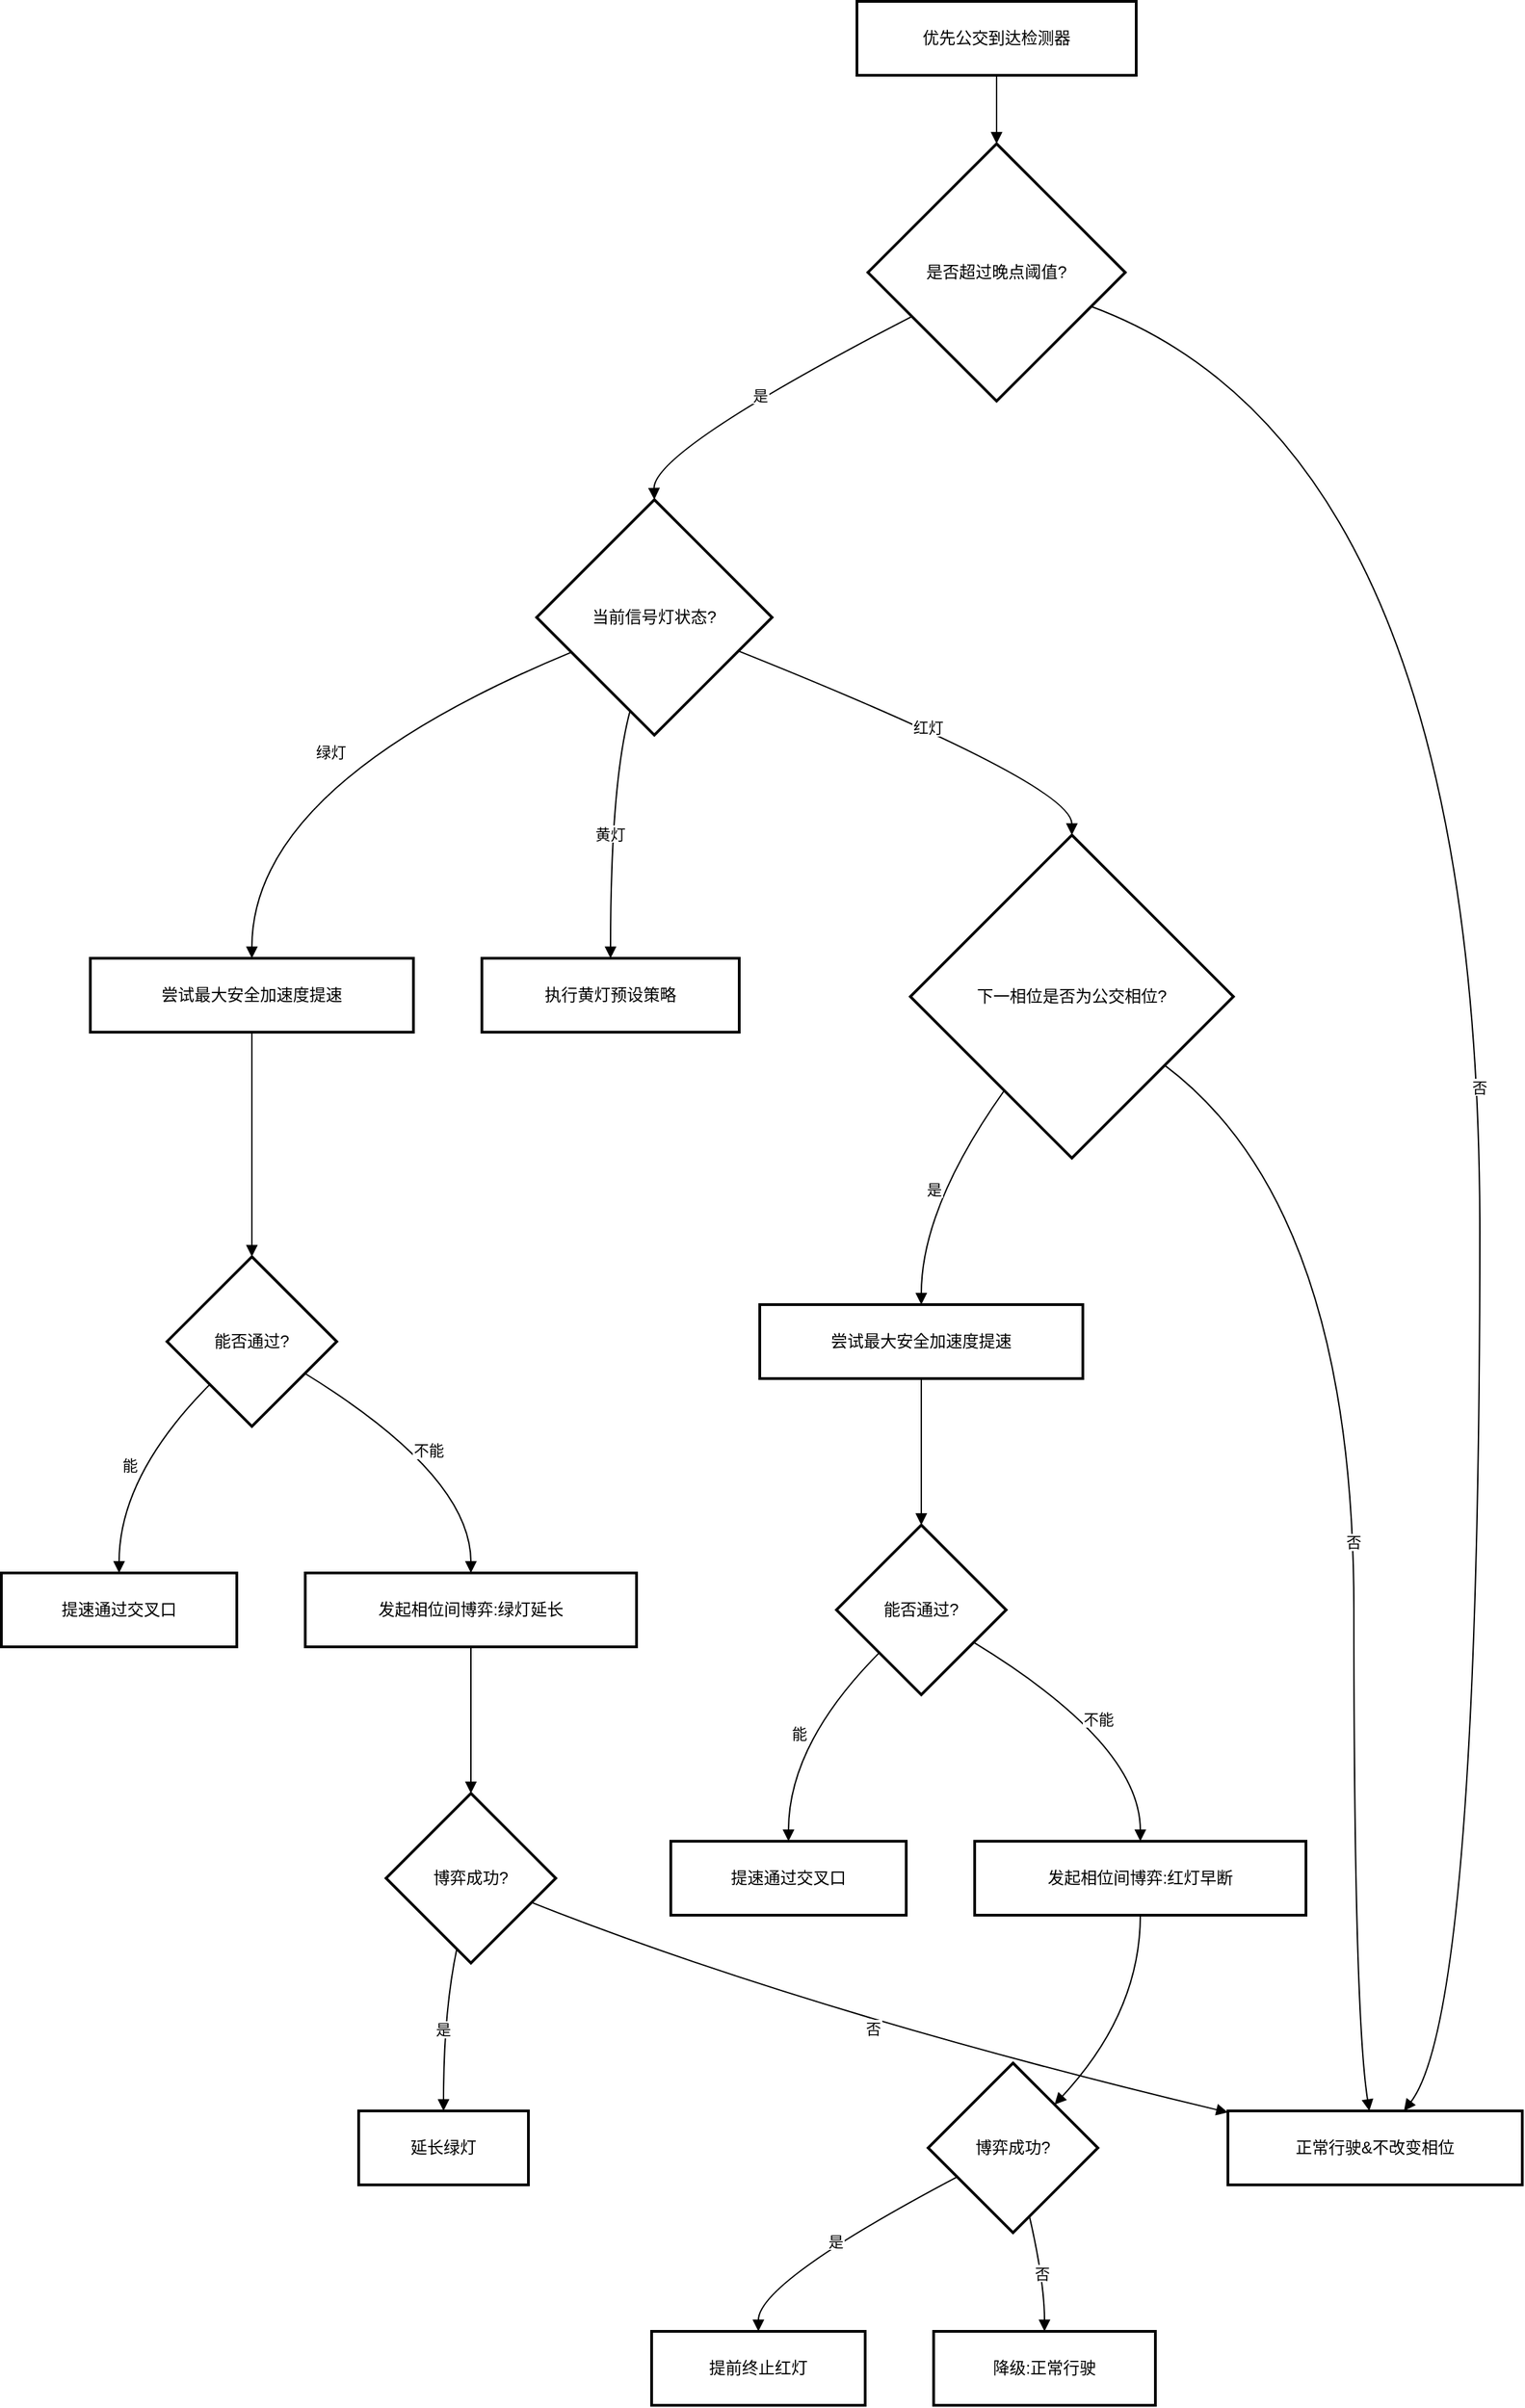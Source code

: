 <mxfile version="26.2.6">
  <diagram name="第 1 页" id="Twko31kf2ACcs80y2fOW">
    <mxGraphModel dx="1048" dy="558" grid="1" gridSize="10" guides="1" tooltips="1" connect="1" arrows="1" fold="1" page="1" pageScale="1" pageWidth="827" pageHeight="1169" math="0" shadow="0">
      <root>
        <mxCell id="0" />
        <mxCell id="1" parent="0" />
        <mxCell id="a4_QYaP864eGCSLOTI8R-44" value="优先公交到达检测器" style="whiteSpace=wrap;strokeWidth=2;" vertex="1" parent="1">
          <mxGeometry x="685" y="280" width="204" height="54" as="geometry" />
        </mxCell>
        <mxCell id="a4_QYaP864eGCSLOTI8R-45" value="是否超过晚点阈值?" style="rhombus;strokeWidth=2;whiteSpace=wrap;" vertex="1" parent="1">
          <mxGeometry x="693" y="384" width="188" height="188" as="geometry" />
        </mxCell>
        <mxCell id="a4_QYaP864eGCSLOTI8R-46" value="当前信号灯状态?" style="rhombus;strokeWidth=2;whiteSpace=wrap;" vertex="1" parent="1">
          <mxGeometry x="451" y="644" width="172" height="172" as="geometry" />
        </mxCell>
        <mxCell id="a4_QYaP864eGCSLOTI8R-47" value="正常行驶&amp;不改变相位" style="whiteSpace=wrap;strokeWidth=2;" vertex="1" parent="1">
          <mxGeometry x="956" y="1821" width="215" height="54" as="geometry" />
        </mxCell>
        <mxCell id="a4_QYaP864eGCSLOTI8R-48" value="尝试最大安全加速度提速" style="whiteSpace=wrap;strokeWidth=2;" vertex="1" parent="1">
          <mxGeometry x="125" y="979" width="236" height="54" as="geometry" />
        </mxCell>
        <mxCell id="a4_QYaP864eGCSLOTI8R-49" value="能否通过?" style="rhombus;strokeWidth=2;whiteSpace=wrap;" vertex="1" parent="1">
          <mxGeometry x="181" y="1197" width="124" height="124" as="geometry" />
        </mxCell>
        <mxCell id="a4_QYaP864eGCSLOTI8R-50" value="提速通过交叉口" style="whiteSpace=wrap;strokeWidth=2;" vertex="1" parent="1">
          <mxGeometry x="60" y="1428" width="172" height="54" as="geometry" />
        </mxCell>
        <mxCell id="a4_QYaP864eGCSLOTI8R-51" value="发起相位间博弈:绿灯延长" style="whiteSpace=wrap;strokeWidth=2;" vertex="1" parent="1">
          <mxGeometry x="282" y="1428" width="242" height="54" as="geometry" />
        </mxCell>
        <mxCell id="a4_QYaP864eGCSLOTI8R-52" value="博弈成功?" style="rhombus;strokeWidth=2;whiteSpace=wrap;" vertex="1" parent="1">
          <mxGeometry x="341" y="1589" width="124" height="124" as="geometry" />
        </mxCell>
        <mxCell id="a4_QYaP864eGCSLOTI8R-53" value="延长绿灯" style="whiteSpace=wrap;strokeWidth=2;" vertex="1" parent="1">
          <mxGeometry x="321" y="1821" width="124" height="54" as="geometry" />
        </mxCell>
        <mxCell id="a4_QYaP864eGCSLOTI8R-54" value="执行黄灯预设策略" style="whiteSpace=wrap;strokeWidth=2;" vertex="1" parent="1">
          <mxGeometry x="411" y="979" width="188" height="54" as="geometry" />
        </mxCell>
        <mxCell id="a4_QYaP864eGCSLOTI8R-55" value="下一相位是否为公交相位?" style="rhombus;strokeWidth=2;whiteSpace=wrap;" vertex="1" parent="1">
          <mxGeometry x="724" y="889" width="236" height="236" as="geometry" />
        </mxCell>
        <mxCell id="a4_QYaP864eGCSLOTI8R-56" value="尝试最大安全加速度提速" style="whiteSpace=wrap;strokeWidth=2;" vertex="1" parent="1">
          <mxGeometry x="614" y="1232" width="236" height="54" as="geometry" />
        </mxCell>
        <mxCell id="a4_QYaP864eGCSLOTI8R-57" value="能否通过?" style="rhombus;strokeWidth=2;whiteSpace=wrap;" vertex="1" parent="1">
          <mxGeometry x="670" y="1393" width="124" height="124" as="geometry" />
        </mxCell>
        <mxCell id="a4_QYaP864eGCSLOTI8R-58" value="提速通过交叉口" style="whiteSpace=wrap;strokeWidth=2;" vertex="1" parent="1">
          <mxGeometry x="549" y="1624" width="172" height="54" as="geometry" />
        </mxCell>
        <mxCell id="a4_QYaP864eGCSLOTI8R-59" value="发起相位间博弈:红灯早断" style="whiteSpace=wrap;strokeWidth=2;" vertex="1" parent="1">
          <mxGeometry x="771" y="1624" width="242" height="54" as="geometry" />
        </mxCell>
        <mxCell id="a4_QYaP864eGCSLOTI8R-60" value="博弈成功?" style="rhombus;strokeWidth=2;whiteSpace=wrap;" vertex="1" parent="1">
          <mxGeometry x="737" y="1786" width="124" height="124" as="geometry" />
        </mxCell>
        <mxCell id="a4_QYaP864eGCSLOTI8R-61" value="提前终止红灯" style="whiteSpace=wrap;strokeWidth=2;" vertex="1" parent="1">
          <mxGeometry x="535" y="1982" width="156" height="54" as="geometry" />
        </mxCell>
        <mxCell id="a4_QYaP864eGCSLOTI8R-62" value="降级:正常行驶" style="whiteSpace=wrap;strokeWidth=2;" vertex="1" parent="1">
          <mxGeometry x="741" y="1982" width="162" height="54" as="geometry" />
        </mxCell>
        <mxCell id="a4_QYaP864eGCSLOTI8R-63" value="" style="curved=1;startArrow=none;endArrow=block;exitX=0.5;exitY=1;entryX=0.5;entryY=0;rounded=0;" edge="1" parent="1" source="a4_QYaP864eGCSLOTI8R-44" target="a4_QYaP864eGCSLOTI8R-45">
          <mxGeometry relative="1" as="geometry">
            <Array as="points" />
          </mxGeometry>
        </mxCell>
        <mxCell id="a4_QYaP864eGCSLOTI8R-64" value="是" style="curved=1;startArrow=none;endArrow=block;exitX=0;exitY=0.76;entryX=0.5;entryY=0;rounded=0;" edge="1" parent="1" source="a4_QYaP864eGCSLOTI8R-45" target="a4_QYaP864eGCSLOTI8R-46">
          <mxGeometry relative="1" as="geometry">
            <Array as="points">
              <mxPoint x="536" y="608" />
            </Array>
          </mxGeometry>
        </mxCell>
        <mxCell id="a4_QYaP864eGCSLOTI8R-65" value="否" style="curved=1;startArrow=none;endArrow=block;exitX=1;exitY=0.68;entryX=0.6;entryY=-0.01;rounded=0;" edge="1" parent="1" source="a4_QYaP864eGCSLOTI8R-45" target="a4_QYaP864eGCSLOTI8R-47">
          <mxGeometry relative="1" as="geometry">
            <Array as="points">
              <mxPoint x="1140" y="608" />
              <mxPoint x="1140" y="1749" />
            </Array>
          </mxGeometry>
        </mxCell>
        <mxCell id="a4_QYaP864eGCSLOTI8R-66" value="绿灯" style="curved=1;startArrow=none;endArrow=block;exitX=0;exitY=0.71;entryX=0.5;entryY=0.01;rounded=0;" edge="1" parent="1" source="a4_QYaP864eGCSLOTI8R-46" target="a4_QYaP864eGCSLOTI8R-48">
          <mxGeometry relative="1" as="geometry">
            <Array as="points">
              <mxPoint x="243" y="852" />
            </Array>
          </mxGeometry>
        </mxCell>
        <mxCell id="a4_QYaP864eGCSLOTI8R-67" value="" style="curved=1;startArrow=none;endArrow=block;exitX=0.5;exitY=1.01;entryX=0.5;entryY=0;rounded=0;" edge="1" parent="1" source="a4_QYaP864eGCSLOTI8R-48" target="a4_QYaP864eGCSLOTI8R-49">
          <mxGeometry relative="1" as="geometry">
            <Array as="points" />
          </mxGeometry>
        </mxCell>
        <mxCell id="a4_QYaP864eGCSLOTI8R-68" value="能" style="curved=1;startArrow=none;endArrow=block;exitX=0.01;exitY=1;entryX=0.5;entryY=0;rounded=0;" edge="1" parent="1" source="a4_QYaP864eGCSLOTI8R-49" target="a4_QYaP864eGCSLOTI8R-50">
          <mxGeometry relative="1" as="geometry">
            <Array as="points">
              <mxPoint x="146" y="1357" />
            </Array>
          </mxGeometry>
        </mxCell>
        <mxCell id="a4_QYaP864eGCSLOTI8R-69" value="不能" style="curved=1;startArrow=none;endArrow=block;exitX=1;exitY=0.8;entryX=0.5;entryY=0;rounded=0;" edge="1" parent="1" source="a4_QYaP864eGCSLOTI8R-49" target="a4_QYaP864eGCSLOTI8R-51">
          <mxGeometry relative="1" as="geometry">
            <Array as="points">
              <mxPoint x="403" y="1357" />
            </Array>
          </mxGeometry>
        </mxCell>
        <mxCell id="a4_QYaP864eGCSLOTI8R-70" value="" style="curved=1;startArrow=none;endArrow=block;exitX=0.5;exitY=1;entryX=0.5;entryY=0;rounded=0;" edge="1" parent="1" source="a4_QYaP864eGCSLOTI8R-51" target="a4_QYaP864eGCSLOTI8R-52">
          <mxGeometry relative="1" as="geometry">
            <Array as="points" />
          </mxGeometry>
        </mxCell>
        <mxCell id="a4_QYaP864eGCSLOTI8R-71" value="是" style="curved=1;startArrow=none;endArrow=block;exitX=0.4;exitY=1;entryX=0.5;entryY=-0.01;rounded=0;" edge="1" parent="1" source="a4_QYaP864eGCSLOTI8R-52" target="a4_QYaP864eGCSLOTI8R-53">
          <mxGeometry relative="1" as="geometry">
            <Array as="points">
              <mxPoint x="383" y="1749" />
            </Array>
          </mxGeometry>
        </mxCell>
        <mxCell id="a4_QYaP864eGCSLOTI8R-72" value="否" style="curved=1;startArrow=none;endArrow=block;exitX=1;exitY=0.7;entryX=0;entryY=0.02;rounded=0;" edge="1" parent="1" source="a4_QYaP864eGCSLOTI8R-52" target="a4_QYaP864eGCSLOTI8R-47">
          <mxGeometry relative="1" as="geometry">
            <Array as="points">
              <mxPoint x="650" y="1749" />
            </Array>
          </mxGeometry>
        </mxCell>
        <mxCell id="a4_QYaP864eGCSLOTI8R-73" value="黄灯" style="curved=1;startArrow=none;endArrow=block;exitX=0.37;exitY=1;entryX=0.5;entryY=0.01;rounded=0;" edge="1" parent="1" source="a4_QYaP864eGCSLOTI8R-46" target="a4_QYaP864eGCSLOTI8R-54">
          <mxGeometry relative="1" as="geometry">
            <Array as="points">
              <mxPoint x="505" y="852" />
            </Array>
          </mxGeometry>
        </mxCell>
        <mxCell id="a4_QYaP864eGCSLOTI8R-74" value="红灯" style="curved=1;startArrow=none;endArrow=block;exitX=1;exitY=0.7;entryX=0.5;entryY=0;rounded=0;" edge="1" parent="1" source="a4_QYaP864eGCSLOTI8R-46" target="a4_QYaP864eGCSLOTI8R-55">
          <mxGeometry relative="1" as="geometry">
            <Array as="points">
              <mxPoint x="842" y="852" />
            </Array>
          </mxGeometry>
        </mxCell>
        <mxCell id="a4_QYaP864eGCSLOTI8R-75" value="是" style="curved=1;startArrow=none;endArrow=block;exitX=0.14;exitY=1;entryX=0.5;entryY=0;rounded=0;" edge="1" parent="1" source="a4_QYaP864eGCSLOTI8R-55" target="a4_QYaP864eGCSLOTI8R-56">
          <mxGeometry relative="1" as="geometry">
            <Array as="points">
              <mxPoint x="732" y="1161" />
            </Array>
          </mxGeometry>
        </mxCell>
        <mxCell id="a4_QYaP864eGCSLOTI8R-76" value="" style="curved=1;startArrow=none;endArrow=block;exitX=0.5;exitY=1;entryX=0.5;entryY=0;rounded=0;" edge="1" parent="1" source="a4_QYaP864eGCSLOTI8R-56" target="a4_QYaP864eGCSLOTI8R-57">
          <mxGeometry relative="1" as="geometry">
            <Array as="points" />
          </mxGeometry>
        </mxCell>
        <mxCell id="a4_QYaP864eGCSLOTI8R-77" value="能" style="curved=1;startArrow=none;endArrow=block;exitX=0.01;exitY=1;entryX=0.5;entryY=0.01;rounded=0;" edge="1" parent="1" source="a4_QYaP864eGCSLOTI8R-57" target="a4_QYaP864eGCSLOTI8R-58">
          <mxGeometry relative="1" as="geometry">
            <Array as="points">
              <mxPoint x="635" y="1553" />
            </Array>
          </mxGeometry>
        </mxCell>
        <mxCell id="a4_QYaP864eGCSLOTI8R-78" value="不能" style="curved=1;startArrow=none;endArrow=block;exitX=1;exitY=0.81;entryX=0.5;entryY=0.01;rounded=0;" edge="1" parent="1" source="a4_QYaP864eGCSLOTI8R-57" target="a4_QYaP864eGCSLOTI8R-59">
          <mxGeometry relative="1" as="geometry">
            <Array as="points">
              <mxPoint x="892" y="1553" />
            </Array>
          </mxGeometry>
        </mxCell>
        <mxCell id="a4_QYaP864eGCSLOTI8R-79" value="" style="curved=1;startArrow=none;endArrow=block;exitX=0.5;exitY=1.01;entryX=0.98;entryY=0;rounded=0;" edge="1" parent="1" source="a4_QYaP864eGCSLOTI8R-59" target="a4_QYaP864eGCSLOTI8R-60">
          <mxGeometry relative="1" as="geometry">
            <Array as="points">
              <mxPoint x="892" y="1749" />
            </Array>
          </mxGeometry>
        </mxCell>
        <mxCell id="a4_QYaP864eGCSLOTI8R-80" value="是" style="curved=1;startArrow=none;endArrow=block;exitX=0;exitY=0.76;entryX=0.5;entryY=0;rounded=0;" edge="1" parent="1" source="a4_QYaP864eGCSLOTI8R-60" target="a4_QYaP864eGCSLOTI8R-61">
          <mxGeometry relative="1" as="geometry">
            <Array as="points">
              <mxPoint x="613" y="1946" />
            </Array>
          </mxGeometry>
        </mxCell>
        <mxCell id="a4_QYaP864eGCSLOTI8R-81" value="否" style="curved=1;startArrow=none;endArrow=block;exitX=0.62;exitY=1;entryX=0.5;entryY=0;rounded=0;" edge="1" parent="1" source="a4_QYaP864eGCSLOTI8R-60" target="a4_QYaP864eGCSLOTI8R-62">
          <mxGeometry relative="1" as="geometry">
            <Array as="points">
              <mxPoint x="822" y="1946" />
            </Array>
          </mxGeometry>
        </mxCell>
        <mxCell id="a4_QYaP864eGCSLOTI8R-82" value="否" style="curved=1;startArrow=none;endArrow=block;exitX=1;exitY=0.87;entryX=0.48;entryY=-0.01;rounded=0;" edge="1" parent="1" source="a4_QYaP864eGCSLOTI8R-55" target="a4_QYaP864eGCSLOTI8R-47">
          <mxGeometry relative="1" as="geometry">
            <Array as="points">
              <mxPoint x="1048" y="1161" />
              <mxPoint x="1048" y="1749" />
            </Array>
          </mxGeometry>
        </mxCell>
      </root>
    </mxGraphModel>
  </diagram>
</mxfile>
